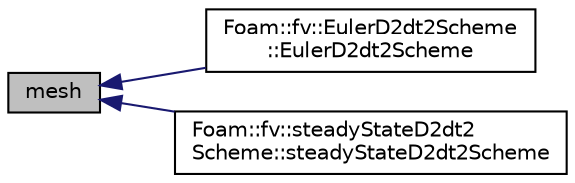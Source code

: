 digraph "mesh"
{
  bgcolor="transparent";
  edge [fontname="Helvetica",fontsize="10",labelfontname="Helvetica",labelfontsize="10"];
  node [fontname="Helvetica",fontsize="10",shape=record];
  rankdir="LR";
  Node1 [label="mesh",height=0.2,width=0.4,color="black", fillcolor="grey75", style="filled" fontcolor="black"];
  Node1 -> Node2 [dir="back",color="midnightblue",fontsize="10",style="solid",fontname="Helvetica"];
  Node2 [label="Foam::fv::EulerD2dt2Scheme\l::EulerD2dt2Scheme",height=0.2,width=0.4,color="black",URL="$classFoam_1_1fv_1_1EulerD2dt2Scheme.html#a27cb40519af9653a06079c5a4a66786c",tooltip="Construct from mesh and Istream. "];
  Node1 -> Node3 [dir="back",color="midnightblue",fontsize="10",style="solid",fontname="Helvetica"];
  Node3 [label="Foam::fv::steadyStateD2dt2\lScheme::steadyStateD2dt2Scheme",height=0.2,width=0.4,color="black",URL="$classFoam_1_1fv_1_1steadyStateD2dt2Scheme.html#aac4af8ce5832fc308b93172ff604201b",tooltip="Construct from mesh and Istream. "];
}
